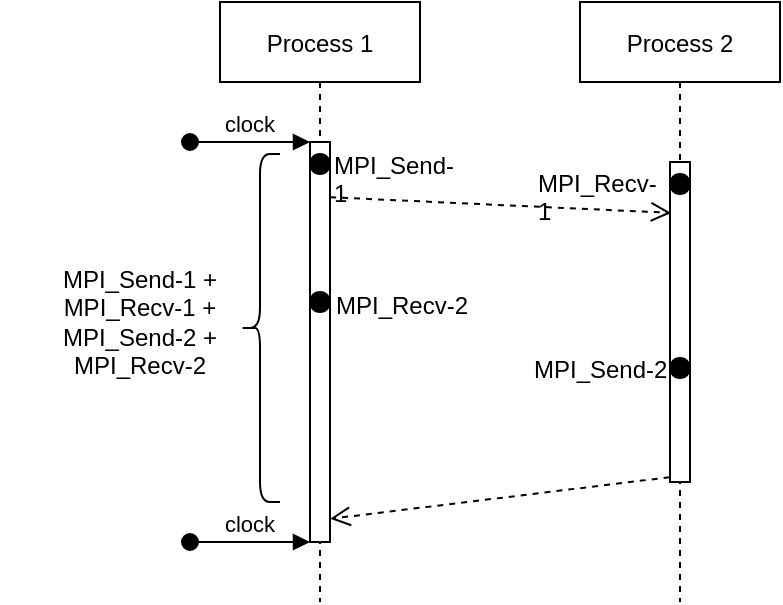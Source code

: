 <mxfile version="15.3.5" type="device"><diagram id="kgpKYQtTHZ0yAKxKKP6v" name="Page-1"><mxGraphModel dx="573" dy="366" grid="1" gridSize="10" guides="1" tooltips="1" connect="1" arrows="1" fold="1" page="1" pageScale="1" pageWidth="850" pageHeight="1100" math="1" shadow="0"><root><mxCell id="0"/><mxCell id="1" parent="0"/><mxCell id="3nuBFxr9cyL0pnOWT2aG-1" value="Process 1" style="shape=umlLifeline;perimeter=lifelinePerimeter;container=1;collapsible=0;recursiveResize=0;rounded=0;shadow=0;strokeWidth=1;" parent="1" vertex="1"><mxGeometry x="120" y="80" width="100" height="300" as="geometry"/></mxCell><mxCell id="3nuBFxr9cyL0pnOWT2aG-2" value="" style="points=[];perimeter=orthogonalPerimeter;rounded=0;shadow=0;strokeWidth=1;" parent="3nuBFxr9cyL0pnOWT2aG-1" vertex="1"><mxGeometry x="45" y="70" width="10" height="200" as="geometry"/></mxCell><mxCell id="3nuBFxr9cyL0pnOWT2aG-3" value="clock" style="verticalAlign=bottom;startArrow=oval;endArrow=block;startSize=8;shadow=0;strokeWidth=1;" parent="3nuBFxr9cyL0pnOWT2aG-1" target="3nuBFxr9cyL0pnOWT2aG-2" edge="1"><mxGeometry relative="1" as="geometry"><mxPoint x="-15" y="70" as="sourcePoint"/></mxGeometry></mxCell><mxCell id="ub9sSr2380Q34mIIHPZv-3" value="" style="shape=curlyBracket;whiteSpace=wrap;html=1;rounded=1;hachureGap=4;pointerEvents=0;" vertex="1" parent="3nuBFxr9cyL0pnOWT2aG-1"><mxGeometry x="10" y="76" width="20" height="174" as="geometry"/></mxCell><mxCell id="ub9sSr2380Q34mIIHPZv-5" value="" style="ellipse;whiteSpace=wrap;html=1;aspect=fixed;hachureGap=4;pointerEvents=0;fillColor=#000000;" vertex="1" parent="3nuBFxr9cyL0pnOWT2aG-1"><mxGeometry x="45" y="76" width="10" height="10" as="geometry"/></mxCell><mxCell id="ub9sSr2380Q34mIIHPZv-13" value="" style="ellipse;whiteSpace=wrap;html=1;aspect=fixed;hachureGap=4;pointerEvents=0;fillColor=#000000;" vertex="1" parent="3nuBFxr9cyL0pnOWT2aG-1"><mxGeometry x="45" y="145" width="10" height="10" as="geometry"/></mxCell><mxCell id="ub9sSr2380Q34mIIHPZv-1" value="clock" style="verticalAlign=bottom;startArrow=oval;endArrow=block;startSize=8;shadow=0;strokeWidth=1;" edge="1" parent="3nuBFxr9cyL0pnOWT2aG-1"><mxGeometry relative="1" as="geometry"><mxPoint x="-15" y="270" as="sourcePoint"/><mxPoint x="45" y="270" as="targetPoint"/></mxGeometry></mxCell><mxCell id="3nuBFxr9cyL0pnOWT2aG-5" value="Process 2" style="shape=umlLifeline;perimeter=lifelinePerimeter;container=1;collapsible=0;recursiveResize=0;rounded=0;shadow=0;strokeWidth=1;" parent="1" vertex="1"><mxGeometry x="300" y="80" width="100" height="300" as="geometry"/></mxCell><mxCell id="3nuBFxr9cyL0pnOWT2aG-6" value="" style="points=[];perimeter=orthogonalPerimeter;rounded=0;shadow=0;strokeWidth=1;" parent="3nuBFxr9cyL0pnOWT2aG-5" vertex="1"><mxGeometry x="45" y="80" width="10" height="160" as="geometry"/></mxCell><mxCell id="ub9sSr2380Q34mIIHPZv-15" value="" style="ellipse;whiteSpace=wrap;html=1;aspect=fixed;hachureGap=4;pointerEvents=0;fillColor=#000000;" vertex="1" parent="3nuBFxr9cyL0pnOWT2aG-5"><mxGeometry x="45" y="86" width="10" height="10" as="geometry"/></mxCell><mxCell id="ub9sSr2380Q34mIIHPZv-16" value="" style="ellipse;whiteSpace=wrap;html=1;aspect=fixed;hachureGap=4;pointerEvents=0;fillColor=#000000;" vertex="1" parent="3nuBFxr9cyL0pnOWT2aG-5"><mxGeometry x="45" y="178" width="10" height="10" as="geometry"/></mxCell><mxCell id="ub9sSr2380Q34mIIHPZv-17" value="MPI_Recv-1" style="text;whiteSpace=wrap;html=1;" vertex="1" parent="3nuBFxr9cyL0pnOWT2aG-5"><mxGeometry x="-23" y="77" width="60" height="20" as="geometry"/></mxCell><mxCell id="ub9sSr2380Q34mIIHPZv-18" value="MPI_Send-2" style="text;whiteSpace=wrap;html=1;" vertex="1" parent="3nuBFxr9cyL0pnOWT2aG-5"><mxGeometry x="-25" y="170" width="85" height="26" as="geometry"/></mxCell><mxCell id="3nuBFxr9cyL0pnOWT2aG-7" value="" style="verticalAlign=bottom;endArrow=open;dashed=1;endSize=8;shadow=0;strokeWidth=1;exitX=-0.022;exitY=0.985;exitDx=0;exitDy=0;exitPerimeter=0;entryX=1.006;entryY=0.942;entryDx=0;entryDy=0;entryPerimeter=0;" parent="1" source="3nuBFxr9cyL0pnOWT2aG-6" target="3nuBFxr9cyL0pnOWT2aG-2" edge="1"><mxGeometry relative="1" as="geometry"><mxPoint x="175" y="286" as="targetPoint"/><mxPoint x="260" y="286" as="sourcePoint"/><Array as="points"/></mxGeometry></mxCell><mxCell id="ub9sSr2380Q34mIIHPZv-4" value="&lt;div&gt;MPI_Send-1 + MPI_Recv-1 +&lt;/div&gt;&lt;div&gt;MPI_Send-2 +&lt;/div&gt;&lt;div align=&quot;center&quot;&gt;MPI_Recv-2&lt;br&gt;&lt;/div&gt;" style="text;html=1;strokeColor=none;fillColor=none;align=center;verticalAlign=middle;whiteSpace=wrap;rounded=0;hachureGap=4;pointerEvents=0;" vertex="1" parent="1"><mxGeometry x="10" y="210" width="140" height="60" as="geometry"/></mxCell><mxCell id="ub9sSr2380Q34mIIHPZv-6" value="MPI_Send-1" style="text;whiteSpace=wrap;html=1;" vertex="1" parent="1"><mxGeometry x="175" y="148" width="60" height="20" as="geometry"/></mxCell><mxCell id="ub9sSr2380Q34mIIHPZv-14" value="MPI_Recv-2" style="text;whiteSpace=wrap;html=1;" vertex="1" parent="1"><mxGeometry x="176" y="218" width="90" height="30" as="geometry"/></mxCell><mxCell id="3nuBFxr9cyL0pnOWT2aG-10" value="" style="verticalAlign=bottom;endArrow=open;dashed=1;endSize=8;shadow=0;strokeWidth=1;exitX=1.006;exitY=0.138;exitDx=0;exitDy=0;exitPerimeter=0;entryX=0.061;entryY=0.159;entryDx=0;entryDy=0;entryPerimeter=0;" parent="1" source="3nuBFxr9cyL0pnOWT2aG-2" target="3nuBFxr9cyL0pnOWT2aG-6" edge="1"><mxGeometry relative="1" as="geometry"><mxPoint x="345" y="190" as="targetPoint"/><mxPoint x="270" y="190" as="sourcePoint"/></mxGeometry></mxCell></root></mxGraphModel></diagram></mxfile>